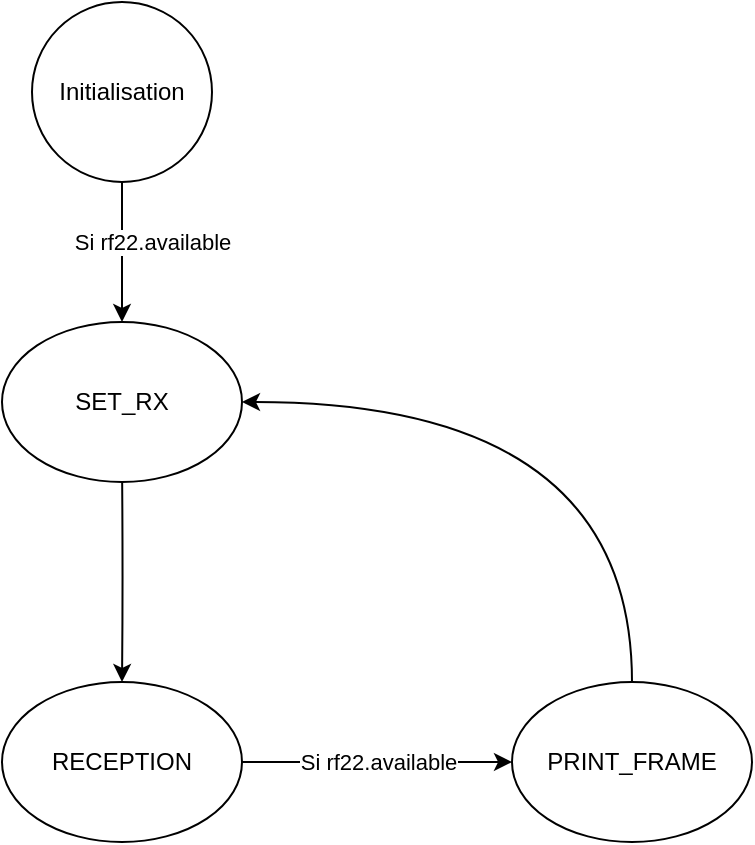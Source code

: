<mxfile version="14.1.8" type="device"><diagram id="wae0_77TUF1ZlJl9uBHm" name="Page-1"><mxGraphModel dx="935" dy="510" grid="1" gridSize="10" guides="1" tooltips="1" connect="1" arrows="1" fold="1" page="1" pageScale="1" pageWidth="827" pageHeight="1169" math="0" shadow="0"><root><mxCell id="0"/><mxCell id="1" parent="0"/><mxCell id="qyYPEhLWT93owbAWctn7-4" value="&lt;span style=&quot;color: rgb(0 , 0 , 0) ; font-family: &amp;#34;helvetica&amp;#34; ; font-size: 11px ; font-style: normal ; font-weight: 400 ; letter-spacing: normal ; text-align: center ; text-indent: 0px ; text-transform: none ; word-spacing: 0px ; background-color: rgb(255 , 255 , 255) ; display: inline ; float: none&quot;&gt;Si rf22.available&lt;/span&gt;" style="edgeStyle=orthogonalEdgeStyle;rounded=0;orthogonalLoop=1;jettySize=auto;html=1;entryX=0.5;entryY=0;entryDx=0;entryDy=0;" edge="1" parent="1" source="qyYPEhLWT93owbAWctn7-2" target="qyYPEhLWT93owbAWctn7-10"><mxGeometry x="-0.143" y="15" relative="1" as="geometry"><mxPoint x="195" y="290" as="targetPoint"/><mxPoint as="offset"/></mxGeometry></mxCell><mxCell id="qyYPEhLWT93owbAWctn7-2" value="Initialisation" style="ellipse;whiteSpace=wrap;html=1;aspect=fixed;" vertex="1" parent="1"><mxGeometry x="150" y="140" width="90" height="90" as="geometry"/></mxCell><mxCell id="qyYPEhLWT93owbAWctn7-6" style="edgeStyle=orthogonalEdgeStyle;orthogonalLoop=1;jettySize=auto;html=1;entryX=0.5;entryY=0;entryDx=0;entryDy=0;curved=1;" edge="1" parent="1" target="qyYPEhLWT93owbAWctn7-8"><mxGeometry relative="1" as="geometry"><mxPoint x="195" y="370" as="sourcePoint"/><mxPoint x="195" y="450" as="targetPoint"/></mxGeometry></mxCell><mxCell id="qyYPEhLWT93owbAWctn7-11" value="Si rf22.available" style="edgeStyle=orthogonalEdgeStyle;orthogonalLoop=1;jettySize=auto;html=1;entryX=0;entryY=0.5;entryDx=0;entryDy=0;curved=1;" edge="1" parent="1" source="qyYPEhLWT93owbAWctn7-8" target="qyYPEhLWT93owbAWctn7-9"><mxGeometry relative="1" as="geometry"/></mxCell><mxCell id="qyYPEhLWT93owbAWctn7-8" value="&lt;span&gt;RECEPTION&lt;/span&gt;" style="ellipse;whiteSpace=wrap;html=1;" vertex="1" parent="1"><mxGeometry x="135" y="480" width="120" height="80" as="geometry"/></mxCell><mxCell id="qyYPEhLWT93owbAWctn7-12" style="edgeStyle=orthogonalEdgeStyle;orthogonalLoop=1;jettySize=auto;html=1;entryX=1;entryY=0.5;entryDx=0;entryDy=0;exitX=0.5;exitY=0;exitDx=0;exitDy=0;curved=1;" edge="1" parent="1" source="qyYPEhLWT93owbAWctn7-9" target="qyYPEhLWT93owbAWctn7-10"><mxGeometry relative="1" as="geometry"><Array as="points"><mxPoint x="450" y="340"/></Array></mxGeometry></mxCell><mxCell id="qyYPEhLWT93owbAWctn7-9" value="PRINT_FRAME" style="ellipse;whiteSpace=wrap;html=1;" vertex="1" parent="1"><mxGeometry x="390" y="480" width="120" height="80" as="geometry"/></mxCell><mxCell id="qyYPEhLWT93owbAWctn7-10" value="SET_RX" style="ellipse;whiteSpace=wrap;html=1;" vertex="1" parent="1"><mxGeometry x="135" y="300" width="120" height="80" as="geometry"/></mxCell></root></mxGraphModel></diagram></mxfile>